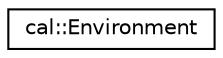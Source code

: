 digraph "Graphical Class Hierarchy"
{
  edge [fontname="Helvetica",fontsize="10",labelfontname="Helvetica",labelfontsize="10"];
  node [fontname="Helvetica",fontsize="10",shape=record];
  rankdir="LR";
  Node1 [label="cal::Environment",height=0.2,width=0.4,color="black", fillcolor="white", style="filled",URL="$classcal_1_1_environment.html",tooltip="Singleton in order to get the environment set-up. get the current_thread, the maximum number of threa..."];
}
